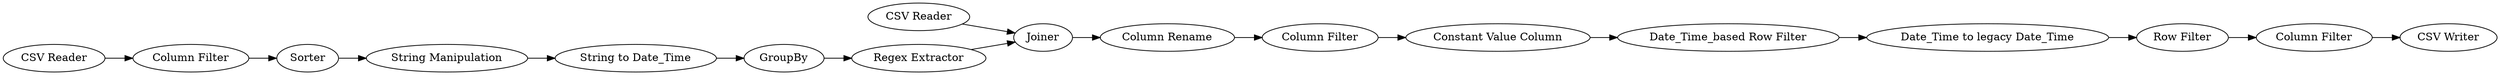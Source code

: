 digraph {
	12 -> 10
	11 -> 12
	24 -> 21
	10 -> 9
	23 -> 24
	1 -> 11
	22 -> 14
	13 -> 16
	15 -> 17
	9 -> 13
	18 -> 20
	17 -> 18
	19 -> 23
	20 -> 22
	16 -> 17
	14 -> 19
	16 [label="Regex Extractor"]
	24 [label="Column Filter"]
	14 [label="Date_Time_based Row Filter"]
	13 [label=GroupBy]
	20 [label="Column Filter"]
	1 [label="CSV Reader"]
	22 [label="Constant Value Column"]
	9 [label="String to Date_Time"]
	11 [label="Column Filter"]
	18 [label="Column Rename"]
	23 [label="Row Filter"]
	21 [label="CSV Writer"]
	15 [label="CSV Reader"]
	12 [label=Sorter]
	17 [label=Joiner]
	10 [label="String Manipulation"]
	19 [label="Date_Time to legacy Date_Time"]
	rankdir=LR
}
